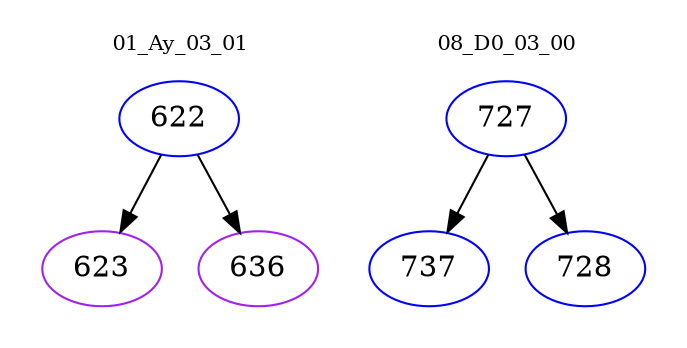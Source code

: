 digraph{
subgraph cluster_0 {
color = white
label = "01_Ay_03_01";
fontsize=10;
T0_622 [label="622", color="blue"]
T0_622 -> T0_623 [color="black"]
T0_623 [label="623", color="purple"]
T0_622 -> T0_636 [color="black"]
T0_636 [label="636", color="purple"]
}
subgraph cluster_1 {
color = white
label = "08_D0_03_00";
fontsize=10;
T1_727 [label="727", color="blue"]
T1_727 -> T1_737 [color="black"]
T1_737 [label="737", color="blue"]
T1_727 -> T1_728 [color="black"]
T1_728 [label="728", color="blue"]
}
}

